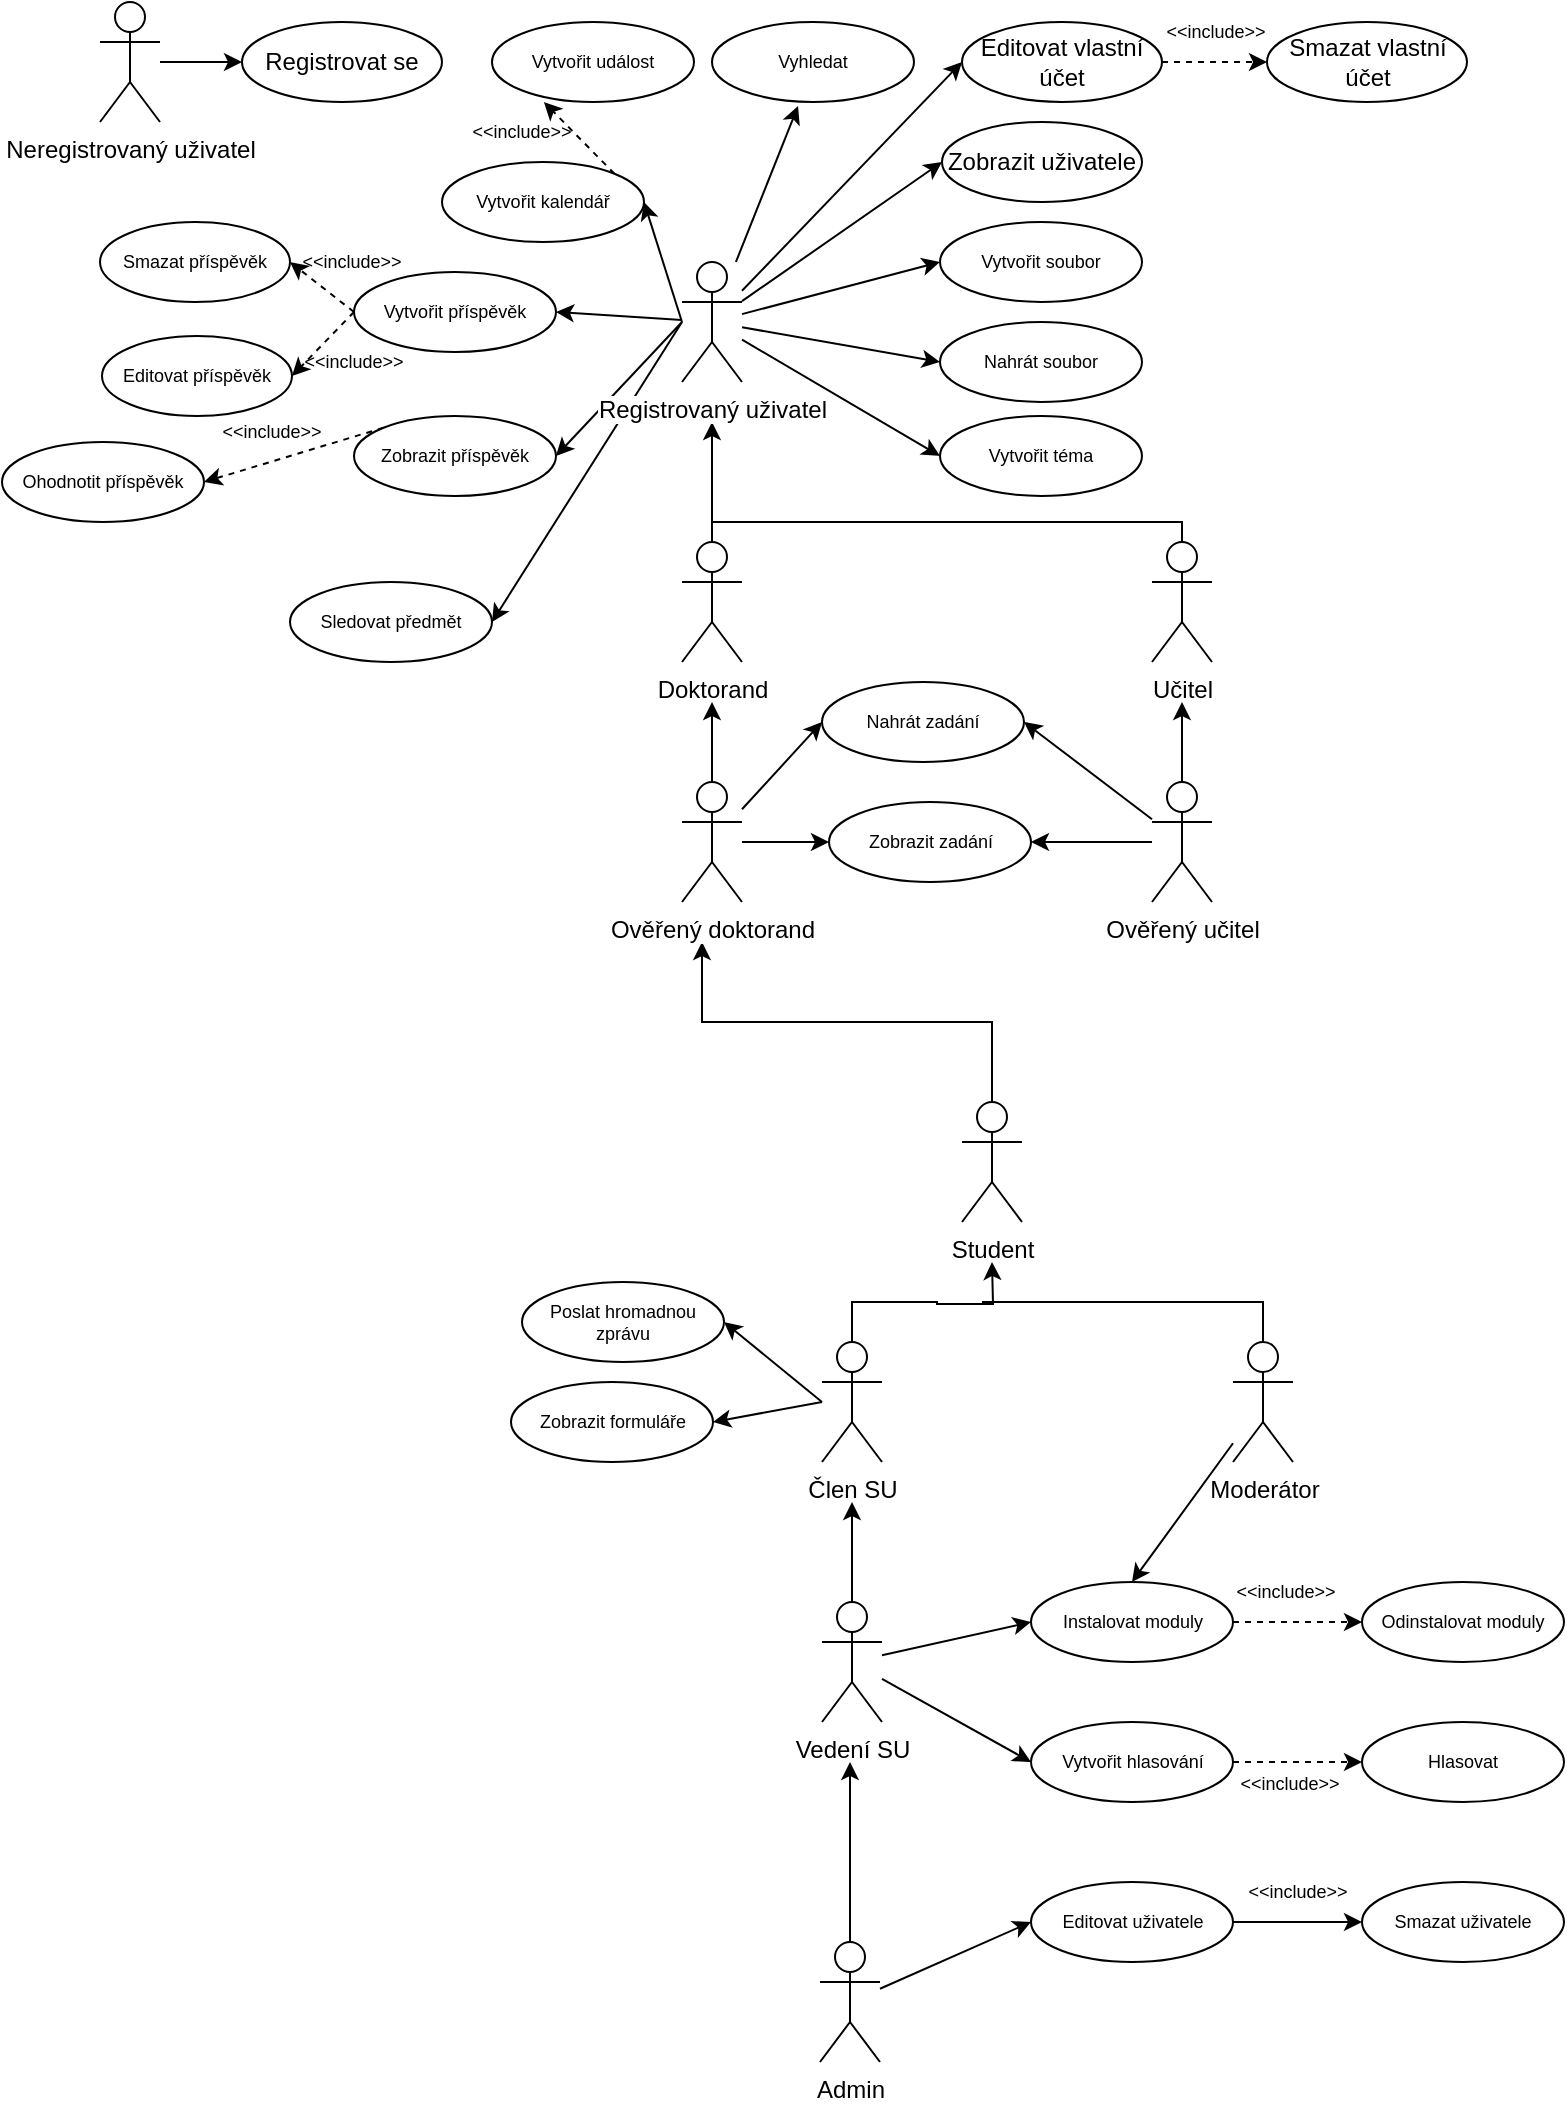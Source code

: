 <mxfile version="14.5.3" type="device"><diagram id="RXv6ozpO-osKW4zZJfwZ" name="Use case"><mxGraphModel dx="813" dy="1543" grid="1" gridSize="10" guides="1" tooltips="1" connect="1" arrows="1" fold="1" page="1" pageScale="1" pageWidth="850" pageHeight="1100" math="0" shadow="0"><root><mxCell id="0"/><mxCell id="1" parent="0"/><mxCell id="VyxotI2pCGDBR66HIVVF-15" style="edgeStyle=orthogonalEdgeStyle;rounded=0;orthogonalLoop=1;jettySize=auto;html=1;" parent="1" source="VyxotI2pCGDBR66HIVVF-1" target="VyxotI2pCGDBR66HIVVF-14" edge="1"><mxGeometry relative="1" as="geometry"/></mxCell><mxCell id="VyxotI2pCGDBR66HIVVF-1" value="Neregistrovaný uživatel" style="shape=umlActor;verticalLabelPosition=bottom;labelBackgroundColor=#ffffff;verticalAlign=top;html=1;outlineConnect=0;" parent="1" vertex="1"><mxGeometry x="69" y="-70" width="30" height="60" as="geometry"/></mxCell><mxCell id="c5DUrcknXAZesQA4dZ-W-42" style="edgeStyle=none;rounded=0;orthogonalLoop=1;jettySize=auto;html=1;entryX=1;entryY=0.5;entryDx=0;entryDy=0;startArrow=none;startFill=0;endArrow=classic;endFill=1;fontSize=9;" parent="1" target="c5DUrcknXAZesQA4dZ-W-40" edge="1"><mxGeometry relative="1" as="geometry"><mxPoint x="360" y="90" as="sourcePoint"/></mxGeometry></mxCell><mxCell id="c5DUrcknXAZesQA4dZ-W-44" style="edgeStyle=none;rounded=0;orthogonalLoop=1;jettySize=auto;html=1;entryX=1;entryY=0.5;entryDx=0;entryDy=0;startArrow=none;startFill=0;endArrow=classic;endFill=1;fontSize=9;" parent="1" target="c5DUrcknXAZesQA4dZ-W-43" edge="1"><mxGeometry relative="1" as="geometry"><mxPoint x="360" y="90" as="sourcePoint"/></mxGeometry></mxCell><mxCell id="c5DUrcknXAZesQA4dZ-W-51" style="edgeStyle=none;rounded=0;orthogonalLoop=1;jettySize=auto;html=1;entryX=1;entryY=0.5;entryDx=0;entryDy=0;startArrow=none;startFill=0;endArrow=classic;endFill=1;fontSize=9;" parent="1" target="c5DUrcknXAZesQA4dZ-W-50" edge="1"><mxGeometry relative="1" as="geometry"><mxPoint x="360" y="90" as="sourcePoint"/></mxGeometry></mxCell><mxCell id="c5DUrcknXAZesQA4dZ-W-72" style="edgeStyle=orthogonalEdgeStyle;rounded=0;orthogonalLoop=1;jettySize=auto;html=1;exitX=0.5;exitY=0;exitDx=0;exitDy=0;exitPerimeter=0;startArrow=none;startFill=0;endArrow=classic;endFill=1;fontSize=9;" parent="1" source="VyxotI2pCGDBR66HIVVF-2" edge="1"><mxGeometry relative="1" as="geometry"><mxPoint x="370" y="400" as="targetPoint"/><Array as="points"><mxPoint x="515" y="440"/><mxPoint x="370" y="440"/></Array></mxGeometry></mxCell><mxCell id="VyxotI2pCGDBR66HIVVF-2" value="Student&lt;br&gt;" style="shape=umlActor;verticalLabelPosition=bottom;labelBackgroundColor=#ffffff;verticalAlign=top;html=1;outlineConnect=0;" parent="1" vertex="1"><mxGeometry x="500" y="480" width="30" height="60" as="geometry"/></mxCell><mxCell id="TXc4rBqc_yS6ygq9w1Ms-61" style="edgeStyle=orthogonalEdgeStyle;rounded=0;orthogonalLoop=1;jettySize=auto;html=1;endArrow=none;endFill=0;" edge="1" parent="1"><mxGeometry relative="1" as="geometry"><mxPoint x="375" y="190" as="targetPoint"/><mxPoint x="610" y="200" as="sourcePoint"/><Array as="points"><mxPoint x="610" y="190"/><mxPoint x="375" y="190"/></Array></mxGeometry></mxCell><mxCell id="VyxotI2pCGDBR66HIVVF-3" value="Učitel" style="shape=umlActor;verticalLabelPosition=bottom;labelBackgroundColor=#ffffff;verticalAlign=top;html=1;outlineConnect=0;" parent="1" vertex="1"><mxGeometry x="595" y="200" width="30" height="60" as="geometry"/></mxCell><mxCell id="c5DUrcknXAZesQA4dZ-W-9" style="edgeStyle=orthogonalEdgeStyle;rounded=0;orthogonalLoop=1;jettySize=auto;html=1;exitX=0.5;exitY=0;exitDx=0;exitDy=0;exitPerimeter=0;startArrow=none;startFill=0;endArrow=classic;endFill=1;" parent="1" source="VyxotI2pCGDBR66HIVVF-6" edge="1"><mxGeometry relative="1" as="geometry"><mxPoint x="515" y="560" as="targetPoint"/></mxGeometry></mxCell><mxCell id="TXc4rBqc_yS6ygq9w1Ms-11" style="edgeStyle=none;rounded=0;orthogonalLoop=1;jettySize=auto;html=1;entryX=1;entryY=0.5;entryDx=0;entryDy=0;" edge="1" parent="1" target="TXc4rBqc_yS6ygq9w1Ms-10"><mxGeometry relative="1" as="geometry"><mxPoint x="430" y="630" as="sourcePoint"/></mxGeometry></mxCell><mxCell id="TXc4rBqc_yS6ygq9w1Ms-13" style="edgeStyle=none;rounded=0;orthogonalLoop=1;jettySize=auto;html=1;entryX=1;entryY=0.5;entryDx=0;entryDy=0;" edge="1" parent="1" target="TXc4rBqc_yS6ygq9w1Ms-12"><mxGeometry relative="1" as="geometry"><mxPoint x="430" y="630" as="sourcePoint"/></mxGeometry></mxCell><mxCell id="VyxotI2pCGDBR66HIVVF-6" value="Člen SU" style="shape=umlActor;verticalLabelPosition=bottom;labelBackgroundColor=#ffffff;verticalAlign=top;html=1;outlineConnect=0;" parent="1" vertex="1"><mxGeometry x="430" y="600" width="30" height="60" as="geometry"/></mxCell><mxCell id="c5DUrcknXAZesQA4dZ-W-12" style="edgeStyle=orthogonalEdgeStyle;rounded=0;orthogonalLoop=1;jettySize=auto;html=1;exitX=0.5;exitY=0;exitDx=0;exitDy=0;exitPerimeter=0;startArrow=none;startFill=0;endArrow=none;endFill=0;" parent="1" source="VyxotI2pCGDBR66HIVVF-7" edge="1"><mxGeometry relative="1" as="geometry"><mxPoint x="510" y="580" as="targetPoint"/><Array as="points"><mxPoint x="585" y="580"/><mxPoint x="510" y="580"/></Array></mxGeometry></mxCell><mxCell id="TXc4rBqc_yS6ygq9w1Ms-50" style="edgeStyle=none;rounded=0;orthogonalLoop=1;jettySize=auto;html=1;entryX=0.5;entryY=0;entryDx=0;entryDy=0;" edge="1" parent="1" source="VyxotI2pCGDBR66HIVVF-7" target="TXc4rBqc_yS6ygq9w1Ms-14"><mxGeometry relative="1" as="geometry"/></mxCell><mxCell id="VyxotI2pCGDBR66HIVVF-7" value="Moderátor" style="shape=umlActor;verticalLabelPosition=bottom;labelBackgroundColor=#ffffff;verticalAlign=top;html=1;outlineConnect=0;" parent="1" vertex="1"><mxGeometry x="635.5" y="600" width="30" height="60" as="geometry"/></mxCell><mxCell id="c5DUrcknXAZesQA4dZ-W-11" style="edgeStyle=orthogonalEdgeStyle;rounded=0;orthogonalLoop=1;jettySize=auto;html=1;exitX=0.5;exitY=0;exitDx=0;exitDy=0;exitPerimeter=0;startArrow=none;startFill=0;endArrow=classic;endFill=1;" parent="1" source="VyxotI2pCGDBR66HIVVF-8" edge="1"><mxGeometry relative="1" as="geometry"><mxPoint x="445" y="680" as="targetPoint"/><Array as="points"><mxPoint x="445" y="700"/><mxPoint x="445" y="700"/></Array></mxGeometry></mxCell><mxCell id="TXc4rBqc_yS6ygq9w1Ms-22" style="edgeStyle=none;rounded=0;orthogonalLoop=1;jettySize=auto;html=1;entryX=0;entryY=0.5;entryDx=0;entryDy=0;" edge="1" parent="1" source="VyxotI2pCGDBR66HIVVF-8" target="TXc4rBqc_yS6ygq9w1Ms-14"><mxGeometry relative="1" as="geometry"/></mxCell><mxCell id="TXc4rBqc_yS6ygq9w1Ms-23" style="edgeStyle=none;rounded=0;orthogonalLoop=1;jettySize=auto;html=1;entryX=0;entryY=0.5;entryDx=0;entryDy=0;" edge="1" parent="1" source="VyxotI2pCGDBR66HIVVF-8" target="TXc4rBqc_yS6ygq9w1Ms-16"><mxGeometry relative="1" as="geometry"/></mxCell><mxCell id="VyxotI2pCGDBR66HIVVF-8" value="Vedení SU" style="shape=umlActor;verticalLabelPosition=bottom;labelBackgroundColor=#ffffff;verticalAlign=top;html=1;outlineConnect=0;" parent="1" vertex="1"><mxGeometry x="430" y="730" width="30" height="60" as="geometry"/></mxCell><mxCell id="c5DUrcknXAZesQA4dZ-W-15" style="edgeStyle=orthogonalEdgeStyle;rounded=0;orthogonalLoop=1;jettySize=auto;html=1;startArrow=none;startFill=0;endArrow=classic;endFill=1;" parent="1" source="VyxotI2pCGDBR66HIVVF-10" edge="1"><mxGeometry relative="1" as="geometry"><mxPoint x="375" y="140" as="targetPoint"/><Array as="points"><mxPoint x="375" y="170"/><mxPoint x="375" y="170"/></Array></mxGeometry></mxCell><mxCell id="VyxotI2pCGDBR66HIVVF-10" value="Doktorand" style="shape=umlActor;verticalLabelPosition=bottom;labelBackgroundColor=#ffffff;verticalAlign=top;html=1;outlineConnect=0;" parent="1" vertex="1"><mxGeometry x="360" y="200" width="30" height="60" as="geometry"/></mxCell><mxCell id="c5DUrcknXAZesQA4dZ-W-19" style="edgeStyle=orthogonalEdgeStyle;rounded=0;orthogonalLoop=1;jettySize=auto;html=1;startArrow=none;startFill=0;endArrow=classic;endFill=1;exitX=0.5;exitY=0;exitDx=0;exitDy=0;exitPerimeter=0;" parent="1" source="VyxotI2pCGDBR66HIVVF-13" edge="1"><mxGeometry relative="1" as="geometry"><mxPoint x="444" y="810" as="targetPoint"/><Array as="points"><mxPoint x="444" y="850"/><mxPoint x="444" y="850"/></Array></mxGeometry></mxCell><mxCell id="TXc4rBqc_yS6ygq9w1Ms-52" style="edgeStyle=none;rounded=0;orthogonalLoop=1;jettySize=auto;html=1;entryX=0;entryY=0.5;entryDx=0;entryDy=0;" edge="1" parent="1" source="VyxotI2pCGDBR66HIVVF-13" target="TXc4rBqc_yS6ygq9w1Ms-51"><mxGeometry relative="1" as="geometry"/></mxCell><mxCell id="VyxotI2pCGDBR66HIVVF-13" value="Admin" style="shape=umlActor;verticalLabelPosition=bottom;labelBackgroundColor=#ffffff;verticalAlign=top;html=1;outlineConnect=0;" parent="1" vertex="1"><mxGeometry x="429" y="900" width="30" height="60" as="geometry"/></mxCell><mxCell id="VyxotI2pCGDBR66HIVVF-14" value="Registrovat se" style="ellipse;whiteSpace=wrap;html=1;" parent="1" vertex="1"><mxGeometry x="140" y="-60" width="100" height="40" as="geometry"/></mxCell><mxCell id="TXc4rBqc_yS6ygq9w1Ms-58" style="edgeStyle=none;rounded=0;orthogonalLoop=1;jettySize=auto;html=1;entryX=1;entryY=0.5;entryDx=0;entryDy=0;" edge="1" parent="1" source="VyxotI2pCGDBR66HIVVF-17" target="TXc4rBqc_yS6ygq9w1Ms-33"><mxGeometry relative="1" as="geometry"/></mxCell><mxCell id="TXc4rBqc_yS6ygq9w1Ms-59" style="edgeStyle=none;rounded=0;orthogonalLoop=1;jettySize=auto;html=1;entryX=1;entryY=0.5;entryDx=0;entryDy=0;" edge="1" parent="1" source="VyxotI2pCGDBR66HIVVF-17" target="TXc4rBqc_yS6ygq9w1Ms-29"><mxGeometry relative="1" as="geometry"/></mxCell><mxCell id="TXc4rBqc_yS6ygq9w1Ms-62" style="edgeStyle=orthogonalEdgeStyle;rounded=0;orthogonalLoop=1;jettySize=auto;html=1;endArrow=classic;endFill=1;" edge="1" parent="1" source="VyxotI2pCGDBR66HIVVF-17"><mxGeometry relative="1" as="geometry"><mxPoint x="610" y="280" as="targetPoint"/></mxGeometry></mxCell><mxCell id="VyxotI2pCGDBR66HIVVF-17" value="Ověřený učitel" style="shape=umlActor;verticalLabelPosition=bottom;labelBackgroundColor=#ffffff;verticalAlign=top;html=1;outlineConnect=0;" parent="1" vertex="1"><mxGeometry x="595" y="320" width="30" height="60" as="geometry"/></mxCell><mxCell id="c5DUrcknXAZesQA4dZ-W-22" style="rounded=0;orthogonalLoop=1;jettySize=auto;html=1;entryX=0;entryY=0.5;entryDx=0;entryDy=0;startArrow=none;startFill=0;endArrow=classic;endFill=1;" parent="1" source="VyxotI2pCGDBR66HIVVF-20" target="c5DUrcknXAZesQA4dZ-W-21" edge="1"><mxGeometry relative="1" as="geometry"/></mxCell><mxCell id="c5DUrcknXAZesQA4dZ-W-77" style="rounded=0;orthogonalLoop=1;jettySize=auto;html=1;entryX=1;entryY=0.5;entryDx=0;entryDy=0;startArrow=none;startFill=0;endArrow=classic;endFill=1;fontSize=9;" parent="1" source="VyxotI2pCGDBR66HIVVF-20" target="c5DUrcknXAZesQA4dZ-W-29" edge="1"><mxGeometry relative="1" as="geometry"/></mxCell><mxCell id="c5DUrcknXAZesQA4dZ-W-85" style="edgeStyle=none;rounded=0;orthogonalLoop=1;jettySize=auto;html=1;entryX=0;entryY=0.5;entryDx=0;entryDy=0;startArrow=none;startFill=0;endArrow=classic;endFill=1;fontSize=9;" parent="1" source="VyxotI2pCGDBR66HIVVF-20" target="c5DUrcknXAZesQA4dZ-W-84" edge="1"><mxGeometry relative="1" as="geometry"/></mxCell><mxCell id="TXc4rBqc_yS6ygq9w1Ms-6" style="edgeStyle=none;rounded=0;orthogonalLoop=1;jettySize=auto;html=1;entryX=0;entryY=0.5;entryDx=0;entryDy=0;" edge="1" parent="1" source="VyxotI2pCGDBR66HIVVF-20" target="TXc4rBqc_yS6ygq9w1Ms-5"><mxGeometry relative="1" as="geometry"/></mxCell><mxCell id="TXc4rBqc_yS6ygq9w1Ms-9" style="edgeStyle=none;rounded=0;orthogonalLoop=1;jettySize=auto;html=1;entryX=0;entryY=0.5;entryDx=0;entryDy=0;" edge="1" parent="1" source="VyxotI2pCGDBR66HIVVF-20" target="TXc4rBqc_yS6ygq9w1Ms-7"><mxGeometry relative="1" as="geometry"/></mxCell><mxCell id="TXc4rBqc_yS6ygq9w1Ms-38" style="edgeStyle=none;rounded=0;orthogonalLoop=1;jettySize=auto;html=1;entryX=0.426;entryY=1.05;entryDx=0;entryDy=0;entryPerimeter=0;" edge="1" parent="1" source="VyxotI2pCGDBR66HIVVF-20" target="TXc4rBqc_yS6ygq9w1Ms-37"><mxGeometry relative="1" as="geometry"/></mxCell><mxCell id="TXc4rBqc_yS6ygq9w1Ms-57" style="edgeStyle=none;rounded=0;orthogonalLoop=1;jettySize=auto;html=1;entryX=0;entryY=0.5;entryDx=0;entryDy=0;" edge="1" parent="1" source="VyxotI2pCGDBR66HIVVF-20" target="TXc4rBqc_yS6ygq9w1Ms-56"><mxGeometry relative="1" as="geometry"/></mxCell><mxCell id="VyxotI2pCGDBR66HIVVF-20" value="Registrovaný uživatel" style="shape=umlActor;verticalLabelPosition=bottom;labelBackgroundColor=#ffffff;verticalAlign=top;html=1;outlineConnect=0;" parent="1" vertex="1"><mxGeometry x="360" y="60" width="30" height="60" as="geometry"/></mxCell><mxCell id="c5DUrcknXAZesQA4dZ-W-13" style="edgeStyle=orthogonalEdgeStyle;rounded=0;orthogonalLoop=1;jettySize=auto;html=1;startArrow=none;startFill=0;endArrow=classic;endFill=1;" parent="1" source="c5DUrcknXAZesQA4dZ-W-1" edge="1"><mxGeometry relative="1" as="geometry"><mxPoint x="375" y="280" as="targetPoint"/></mxGeometry></mxCell><mxCell id="TXc4rBqc_yS6ygq9w1Ms-31" style="edgeStyle=none;rounded=0;orthogonalLoop=1;jettySize=auto;html=1;entryX=0;entryY=0.5;entryDx=0;entryDy=0;" edge="1" parent="1" source="c5DUrcknXAZesQA4dZ-W-1" target="TXc4rBqc_yS6ygq9w1Ms-29"><mxGeometry relative="1" as="geometry"/></mxCell><mxCell id="TXc4rBqc_yS6ygq9w1Ms-35" style="edgeStyle=none;rounded=0;orthogonalLoop=1;jettySize=auto;html=1;entryX=0;entryY=0.5;entryDx=0;entryDy=0;" edge="1" parent="1" source="c5DUrcknXAZesQA4dZ-W-1" target="TXc4rBqc_yS6ygq9w1Ms-33"><mxGeometry relative="1" as="geometry"/></mxCell><mxCell id="c5DUrcknXAZesQA4dZ-W-1" value="Ověřený doktorand" style="shape=umlActor;verticalLabelPosition=bottom;labelBackgroundColor=#ffffff;verticalAlign=top;html=1;outlineConnect=0;" parent="1" vertex="1"><mxGeometry x="360" y="320" width="30" height="60" as="geometry"/></mxCell><mxCell id="c5DUrcknXAZesQA4dZ-W-24" style="edgeStyle=none;rounded=0;orthogonalLoop=1;jettySize=auto;html=1;exitX=1;exitY=0.5;exitDx=0;exitDy=0;entryX=0;entryY=0.5;entryDx=0;entryDy=0;startArrow=none;startFill=0;endArrow=classic;endFill=1;dashed=1;" parent="1" source="c5DUrcknXAZesQA4dZ-W-21" target="c5DUrcknXAZesQA4dZ-W-23" edge="1"><mxGeometry relative="1" as="geometry"><mxPoint x="677.5" y="-140.0" as="targetPoint"/></mxGeometry></mxCell><mxCell id="c5DUrcknXAZesQA4dZ-W-21" value="Editovat vlastní účet" style="ellipse;whiteSpace=wrap;html=1;" parent="1" vertex="1"><mxGeometry x="500" y="-60" width="100" height="40" as="geometry"/></mxCell><mxCell id="c5DUrcknXAZesQA4dZ-W-23" value="Smazat vlastní účet" style="ellipse;whiteSpace=wrap;html=1;" parent="1" vertex="1"><mxGeometry x="652.5" y="-60" width="100" height="40" as="geometry"/></mxCell><mxCell id="c5DUrcknXAZesQA4dZ-W-25" value="&amp;lt;&amp;lt;include&amp;gt;&amp;gt;" style="text;html=1;strokeColor=none;fillColor=none;align=center;verticalAlign=middle;whiteSpace=wrap;rounded=0;fontSize=9;" parent="1" vertex="1"><mxGeometry x="611.5" y="-60" width="30" height="10" as="geometry"/></mxCell><mxCell id="c5DUrcknXAZesQA4dZ-W-26" style="edgeStyle=none;rounded=0;orthogonalLoop=1;jettySize=auto;html=1;exitX=0.75;exitY=1;exitDx=0;exitDy=0;dashed=1;startArrow=none;startFill=0;endArrow=classic;endFill=1;fontSize=9;" parent="1" source="c5DUrcknXAZesQA4dZ-W-25" target="c5DUrcknXAZesQA4dZ-W-25" edge="1"><mxGeometry relative="1" as="geometry"/></mxCell><mxCell id="c5DUrcknXAZesQA4dZ-W-78" style="edgeStyle=none;rounded=0;orthogonalLoop=1;jettySize=auto;html=1;exitX=0;exitY=0.5;exitDx=0;exitDy=0;entryX=1;entryY=0.5;entryDx=0;entryDy=0;startArrow=none;startFill=0;endArrow=classic;endFill=1;fontSize=9;dashed=1;" parent="1" source="c5DUrcknXAZesQA4dZ-W-29" target="c5DUrcknXAZesQA4dZ-W-32" edge="1"><mxGeometry relative="1" as="geometry"/></mxCell><mxCell id="c5DUrcknXAZesQA4dZ-W-79" style="edgeStyle=none;rounded=0;orthogonalLoop=1;jettySize=auto;html=1;exitX=0;exitY=0.5;exitDx=0;exitDy=0;entryX=1;entryY=0.5;entryDx=0;entryDy=0;dashed=1;startArrow=none;startFill=0;endArrow=classic;endFill=1;fontSize=9;" parent="1" source="c5DUrcknXAZesQA4dZ-W-29" target="c5DUrcknXAZesQA4dZ-W-31" edge="1"><mxGeometry relative="1" as="geometry"/></mxCell><mxCell id="c5DUrcknXAZesQA4dZ-W-29" value="Vytvořit příspěvěk" style="ellipse;whiteSpace=wrap;html=1;fontSize=9;" parent="1" vertex="1"><mxGeometry x="196" y="65" width="101" height="40" as="geometry"/></mxCell><mxCell id="c5DUrcknXAZesQA4dZ-W-31" value="Editovat příspěvěk" style="ellipse;whiteSpace=wrap;html=1;fontSize=9;" parent="1" vertex="1"><mxGeometry x="70" y="97" width="95" height="40" as="geometry"/></mxCell><mxCell id="c5DUrcknXAZesQA4dZ-W-32" value="Smazat příspěvěk" style="ellipse;whiteSpace=wrap;html=1;fontSize=9;" parent="1" vertex="1"><mxGeometry x="69" y="40" width="95" height="40" as="geometry"/></mxCell><mxCell id="c5DUrcknXAZesQA4dZ-W-35" value="&amp;lt;&amp;lt;include&amp;gt;&amp;gt;" style="text;html=1;strokeColor=none;fillColor=none;align=center;verticalAlign=middle;whiteSpace=wrap;rounded=0;fontSize=9;" parent="1" vertex="1"><mxGeometry x="181" y="105" width="30" height="10" as="geometry"/></mxCell><mxCell id="c5DUrcknXAZesQA4dZ-W-36" value="&amp;lt;&amp;lt;include&amp;gt;&amp;gt;" style="text;html=1;strokeColor=none;fillColor=none;align=center;verticalAlign=middle;whiteSpace=wrap;rounded=0;fontSize=9;" parent="1" vertex="1"><mxGeometry x="180" y="55" width="30" height="10" as="geometry"/></mxCell><mxCell id="c5DUrcknXAZesQA4dZ-W-37" value="Ohodnotit příspěvěk" style="ellipse;whiteSpace=wrap;html=1;fontSize=9;" parent="1" vertex="1"><mxGeometry x="20" y="150" width="101" height="40" as="geometry"/></mxCell><mxCell id="c5DUrcknXAZesQA4dZ-W-40" value="Sledovat předmět" style="ellipse;whiteSpace=wrap;html=1;fontSize=9;" parent="1" vertex="1"><mxGeometry x="164" y="220" width="101" height="40" as="geometry"/></mxCell><mxCell id="c5DUrcknXAZesQA4dZ-W-45" style="edgeStyle=none;rounded=0;orthogonalLoop=1;jettySize=auto;html=1;exitX=0;exitY=0;exitDx=0;exitDy=0;entryX=1;entryY=0.5;entryDx=0;entryDy=0;startArrow=none;startFill=0;endArrow=classic;endFill=1;fontSize=9;dashed=1;" parent="1" source="c5DUrcknXAZesQA4dZ-W-43" target="c5DUrcknXAZesQA4dZ-W-37" edge="1"><mxGeometry relative="1" as="geometry"/></mxCell><mxCell id="c5DUrcknXAZesQA4dZ-W-43" value="Zobrazit příspěvěk" style="ellipse;whiteSpace=wrap;html=1;fontSize=9;" parent="1" vertex="1"><mxGeometry x="196" y="137" width="101" height="40" as="geometry"/></mxCell><mxCell id="c5DUrcknXAZesQA4dZ-W-46" value="&amp;lt;&amp;lt;include&amp;gt;&amp;gt;" style="text;html=1;strokeColor=none;fillColor=none;align=center;verticalAlign=middle;whiteSpace=wrap;rounded=0;fontSize=9;" parent="1" vertex="1"><mxGeometry x="140" y="140" width="30" height="10" as="geometry"/></mxCell><mxCell id="TXc4rBqc_yS6ygq9w1Ms-3" style="rounded=0;orthogonalLoop=1;jettySize=auto;html=1;exitX=1;exitY=0;exitDx=0;exitDy=0;entryX=0.257;entryY=1;entryDx=0;entryDy=0;entryPerimeter=0;dashed=1;" edge="1" parent="1" source="c5DUrcknXAZesQA4dZ-W-50" target="TXc4rBqc_yS6ygq9w1Ms-1"><mxGeometry relative="1" as="geometry"/></mxCell><mxCell id="c5DUrcknXAZesQA4dZ-W-50" value="Vytvořit kalendář" style="ellipse;whiteSpace=wrap;html=1;fontSize=9;" parent="1" vertex="1"><mxGeometry x="240" y="10" width="101" height="40" as="geometry"/></mxCell><mxCell id="c5DUrcknXAZesQA4dZ-W-84" value="Zobrazit uživatele" style="ellipse;whiteSpace=wrap;html=1;" parent="1" vertex="1"><mxGeometry x="490" y="-10" width="100" height="40" as="geometry"/></mxCell><mxCell id="TXc4rBqc_yS6ygq9w1Ms-1" value="Vytvořit událost" style="ellipse;whiteSpace=wrap;html=1;fontSize=9;" vertex="1" parent="1"><mxGeometry x="265" y="-60" width="101" height="40" as="geometry"/></mxCell><mxCell id="TXc4rBqc_yS6ygq9w1Ms-4" value="&amp;lt;&amp;lt;include&amp;gt;&amp;gt;" style="text;html=1;strokeColor=none;fillColor=none;align=center;verticalAlign=middle;whiteSpace=wrap;rounded=0;fontSize=9;" vertex="1" parent="1"><mxGeometry x="265" y="-10" width="30" height="10" as="geometry"/></mxCell><mxCell id="TXc4rBqc_yS6ygq9w1Ms-5" value="Vytvořit soubor" style="ellipse;whiteSpace=wrap;html=1;fontSize=9;" vertex="1" parent="1"><mxGeometry x="489" y="40" width="101" height="40" as="geometry"/></mxCell><mxCell id="TXc4rBqc_yS6ygq9w1Ms-7" value="Nahrát soubor" style="ellipse;whiteSpace=wrap;html=1;fontSize=9;" vertex="1" parent="1"><mxGeometry x="489" y="90" width="101" height="40" as="geometry"/></mxCell><mxCell id="TXc4rBqc_yS6ygq9w1Ms-10" value="Poslat hromadnou zprávu" style="ellipse;whiteSpace=wrap;html=1;fontSize=9;" vertex="1" parent="1"><mxGeometry x="280" y="570" width="101" height="40" as="geometry"/></mxCell><mxCell id="TXc4rBqc_yS6ygq9w1Ms-12" value="Zobrazit formuláře" style="ellipse;whiteSpace=wrap;html=1;fontSize=9;" vertex="1" parent="1"><mxGeometry x="274.5" y="620" width="101" height="40" as="geometry"/></mxCell><mxCell id="TXc4rBqc_yS6ygq9w1Ms-18" style="edgeStyle=none;rounded=0;orthogonalLoop=1;jettySize=auto;html=1;exitX=1;exitY=0.5;exitDx=0;exitDy=0;entryX=0;entryY=0.5;entryDx=0;entryDy=0;dashed=1;" edge="1" parent="1" source="TXc4rBqc_yS6ygq9w1Ms-14" target="TXc4rBqc_yS6ygq9w1Ms-17"><mxGeometry relative="1" as="geometry"/></mxCell><mxCell id="TXc4rBqc_yS6ygq9w1Ms-14" value="Instalovat moduly" style="ellipse;whiteSpace=wrap;html=1;fontSize=9;" vertex="1" parent="1"><mxGeometry x="534.5" y="720" width="101" height="40" as="geometry"/></mxCell><mxCell id="TXc4rBqc_yS6ygq9w1Ms-25" style="edgeStyle=none;rounded=0;orthogonalLoop=1;jettySize=auto;html=1;entryX=0;entryY=0.5;entryDx=0;entryDy=0;dashed=1;" edge="1" parent="1" source="TXc4rBqc_yS6ygq9w1Ms-16" target="TXc4rBqc_yS6ygq9w1Ms-24"><mxGeometry relative="1" as="geometry"/></mxCell><mxCell id="TXc4rBqc_yS6ygq9w1Ms-16" value="Vytvořit hlasování" style="ellipse;whiteSpace=wrap;html=1;fontSize=9;" vertex="1" parent="1"><mxGeometry x="534.5" y="790" width="101" height="40" as="geometry"/></mxCell><mxCell id="TXc4rBqc_yS6ygq9w1Ms-17" value="Odinstalovat moduly" style="ellipse;whiteSpace=wrap;html=1;fontSize=9;" vertex="1" parent="1"><mxGeometry x="700" y="720" width="101" height="40" as="geometry"/></mxCell><mxCell id="TXc4rBqc_yS6ygq9w1Ms-19" value="&amp;lt;&amp;lt;include&amp;gt;&amp;gt;" style="text;html=1;strokeColor=none;fillColor=none;align=center;verticalAlign=middle;whiteSpace=wrap;rounded=0;fontSize=9;" vertex="1" parent="1"><mxGeometry x="647" y="720" width="30" height="10" as="geometry"/></mxCell><mxCell id="TXc4rBqc_yS6ygq9w1Ms-24" value="Hlasovat" style="ellipse;whiteSpace=wrap;html=1;fontSize=9;" vertex="1" parent="1"><mxGeometry x="700" y="790" width="101" height="40" as="geometry"/></mxCell><mxCell id="TXc4rBqc_yS6ygq9w1Ms-26" value="&amp;lt;&amp;lt;include&amp;gt;&amp;gt;" style="text;html=1;strokeColor=none;fillColor=none;align=center;verticalAlign=middle;whiteSpace=wrap;rounded=0;fontSize=9;" vertex="1" parent="1"><mxGeometry x="649" y="816" width="30" height="10" as="geometry"/></mxCell><mxCell id="TXc4rBqc_yS6ygq9w1Ms-29" value="Nahrát zadání" style="ellipse;whiteSpace=wrap;html=1;fontSize=9;" vertex="1" parent="1"><mxGeometry x="430" y="270" width="101" height="40" as="geometry"/></mxCell><mxCell id="TXc4rBqc_yS6ygq9w1Ms-33" value="Zobrazit zadání" style="ellipse;whiteSpace=wrap;html=1;fontSize=9;" vertex="1" parent="1"><mxGeometry x="433.5" y="330" width="101" height="40" as="geometry"/></mxCell><mxCell id="TXc4rBqc_yS6ygq9w1Ms-37" value="Vyhledat" style="ellipse;whiteSpace=wrap;html=1;fontSize=9;" vertex="1" parent="1"><mxGeometry x="375" y="-60" width="101" height="40" as="geometry"/></mxCell><mxCell id="TXc4rBqc_yS6ygq9w1Ms-54" style="edgeStyle=none;rounded=0;orthogonalLoop=1;jettySize=auto;html=1;entryX=0;entryY=0.5;entryDx=0;entryDy=0;" edge="1" parent="1" source="TXc4rBqc_yS6ygq9w1Ms-51" target="TXc4rBqc_yS6ygq9w1Ms-53"><mxGeometry relative="1" as="geometry"/></mxCell><mxCell id="TXc4rBqc_yS6ygq9w1Ms-51" value="Editovat uživatele" style="ellipse;whiteSpace=wrap;html=1;fontSize=9;" vertex="1" parent="1"><mxGeometry x="534.5" y="870" width="101" height="40" as="geometry"/></mxCell><mxCell id="TXc4rBqc_yS6ygq9w1Ms-53" value="Smazat uživatele" style="ellipse;whiteSpace=wrap;html=1;fontSize=9;" vertex="1" parent="1"><mxGeometry x="700" y="870" width="101" height="40" as="geometry"/></mxCell><mxCell id="TXc4rBqc_yS6ygq9w1Ms-55" value="&amp;lt;&amp;lt;include&amp;gt;&amp;gt;" style="text;html=1;strokeColor=none;fillColor=none;align=center;verticalAlign=middle;whiteSpace=wrap;rounded=0;fontSize=9;" vertex="1" parent="1"><mxGeometry x="652.5" y="870" width="30" height="10" as="geometry"/></mxCell><mxCell id="TXc4rBqc_yS6ygq9w1Ms-56" value="Vytvořit téma" style="ellipse;whiteSpace=wrap;html=1;fontSize=9;" vertex="1" parent="1"><mxGeometry x="489" y="137" width="101" height="40" as="geometry"/></mxCell></root></mxGraphModel></diagram></mxfile>